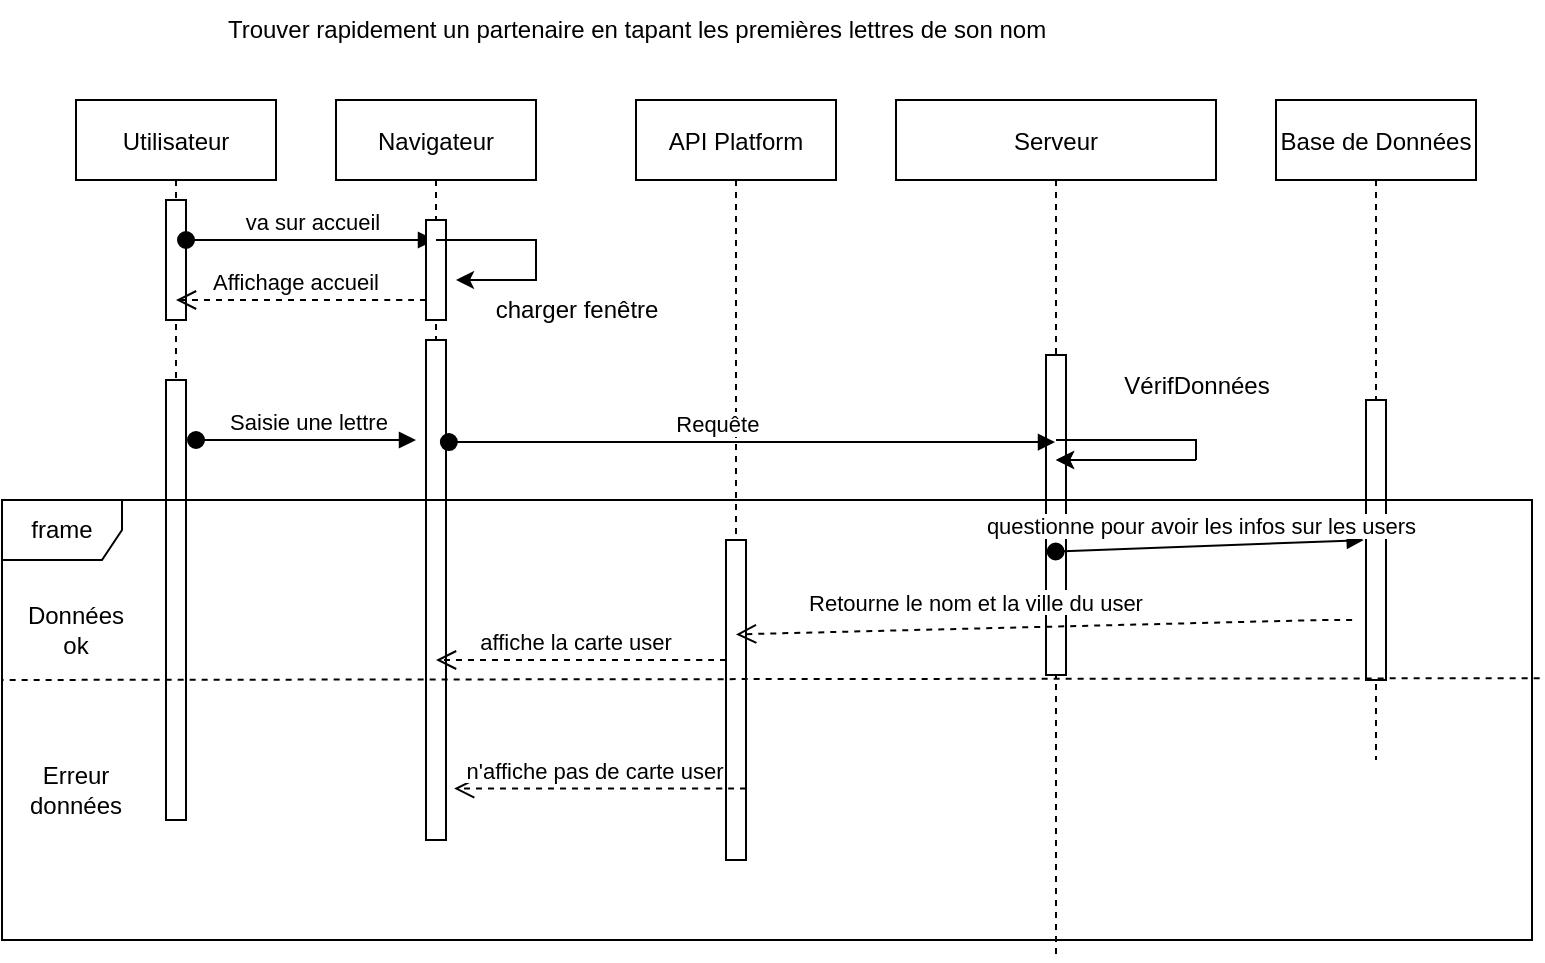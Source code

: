 <mxfile version="20.2.4" type="github">
  <diagram id="kgpKYQtTHZ0yAKxKKP6v" name="Page-1">
    <mxGraphModel dx="1327" dy="802" grid="1" gridSize="10" guides="1" tooltips="1" connect="1" arrows="1" fold="1" page="1" pageScale="1" pageWidth="850" pageHeight="1100" math="0" shadow="0">
      <root>
        <mxCell id="0" />
        <mxCell id="1" parent="0" />
        <mxCell id="2" value="Serveur" style="shape=umlLifeline;perimeter=lifelinePerimeter;container=1;collapsible=0;recursiveResize=0;rounded=0;shadow=0;strokeWidth=1;" parent="1" vertex="1">
          <mxGeometry x="490" y="60" width="160" height="430" as="geometry" />
        </mxCell>
        <mxCell id="3" value="" style="points=[];perimeter=orthogonalPerimeter;rounded=0;shadow=0;strokeWidth=1;" parent="2" vertex="1">
          <mxGeometry x="75" y="127.5" width="10" height="160" as="geometry" />
        </mxCell>
        <mxCell id="25" value="VérifDonnées" style="text;html=1;align=center;verticalAlign=middle;resizable=0;points=[];autosize=1;strokeColor=none;fillColor=none;" parent="2" vertex="1">
          <mxGeometry x="100" y="127.5" width="100" height="30" as="geometry" />
        </mxCell>
        <mxCell id="5" value="Base de Données" style="shape=umlLifeline;perimeter=lifelinePerimeter;container=1;collapsible=0;recursiveResize=0;rounded=0;shadow=0;strokeWidth=1;" parent="1" vertex="1">
          <mxGeometry x="680" y="60" width="100" height="330" as="geometry" />
        </mxCell>
        <mxCell id="6" value="" style="points=[];perimeter=orthogonalPerimeter;rounded=0;shadow=0;strokeWidth=1;" parent="5" vertex="1">
          <mxGeometry x="45" y="150" width="10" height="140" as="geometry" />
        </mxCell>
        <mxCell id="10" value="Utilisateur" style="shape=umlLifeline;perimeter=lifelinePerimeter;container=1;collapsible=0;recursiveResize=0;rounded=0;shadow=0;strokeWidth=1;" parent="1" vertex="1">
          <mxGeometry x="80" y="60" width="100" height="360" as="geometry" />
        </mxCell>
        <mxCell id="11" value="" style="points=[];perimeter=orthogonalPerimeter;rounded=0;shadow=0;strokeWidth=1;" parent="10" vertex="1">
          <mxGeometry x="45" y="50" width="10" height="60" as="geometry" />
        </mxCell>
        <mxCell id="12" value="va sur accueil" style="verticalAlign=bottom;startArrow=oval;endArrow=block;startSize=8;shadow=0;strokeWidth=1;exitX=1.211;exitY=0.533;exitDx=0;exitDy=0;exitPerimeter=0;" parent="10" target="14" edge="1">
          <mxGeometry x="0.024" relative="1" as="geometry">
            <mxPoint x="55.0" y="70" as="sourcePoint" />
            <mxPoint x="142.89" y="70" as="targetPoint" />
            <mxPoint as="offset" />
          </mxGeometry>
        </mxCell>
        <mxCell id="13" value="" style="points=[];perimeter=orthogonalPerimeter;rounded=0;shadow=0;strokeWidth=1;" parent="10" vertex="1">
          <mxGeometry x="45" y="140" width="10" height="220" as="geometry" />
        </mxCell>
        <mxCell id="14" value="Navigateur" style="shape=umlLifeline;perimeter=lifelinePerimeter;container=1;collapsible=0;recursiveResize=0;rounded=0;shadow=0;strokeWidth=1;" parent="1" vertex="1">
          <mxGeometry x="210" y="60" width="100" height="370" as="geometry" />
        </mxCell>
        <mxCell id="15" value="" style="points=[];perimeter=orthogonalPerimeter;rounded=0;shadow=0;strokeWidth=1;" parent="14" vertex="1">
          <mxGeometry x="45" y="60" width="10" height="50" as="geometry" />
        </mxCell>
        <mxCell id="16" value="" style="endArrow=classic;html=1;rounded=0;endFill=1;" parent="14" edge="1">
          <mxGeometry width="50" height="50" relative="1" as="geometry">
            <mxPoint x="50" y="70" as="sourcePoint" />
            <mxPoint x="60" y="90" as="targetPoint" />
            <Array as="points">
              <mxPoint x="100" y="70" />
              <mxPoint x="100" y="90" />
            </Array>
          </mxGeometry>
        </mxCell>
        <mxCell id="17" value="Affichage accueil" style="verticalAlign=bottom;endArrow=open;dashed=1;endSize=8;exitX=0;exitY=0.95;shadow=0;strokeWidth=1;" parent="14" target="10" edge="1">
          <mxGeometry x="0.037" relative="1" as="geometry">
            <mxPoint x="-60" y="100" as="targetPoint" />
            <mxPoint x="45" y="100.0" as="sourcePoint" />
            <Array as="points">
              <mxPoint x="30" y="100" />
            </Array>
            <mxPoint as="offset" />
          </mxGeometry>
        </mxCell>
        <mxCell id="18" value="" style="points=[];perimeter=orthogonalPerimeter;rounded=0;shadow=0;strokeWidth=1;" parent="14" vertex="1">
          <mxGeometry x="45" y="120" width="10" height="250" as="geometry" />
        </mxCell>
        <mxCell id="19" value="Trouver rapidement un partenaire en tapant les premières lettres de son nom" style="text;html=1;align=center;verticalAlign=middle;resizable=0;points=[];autosize=1;strokeColor=none;fillColor=none;" parent="1" vertex="1">
          <mxGeometry x="145" y="10" width="430" height="30" as="geometry" />
        </mxCell>
        <mxCell id="20" value="charger fenêtre" style="text;html=1;align=center;verticalAlign=middle;resizable=0;points=[];autosize=1;strokeColor=none;fillColor=none;" parent="1" vertex="1">
          <mxGeometry x="280" y="150" width="100" height="30" as="geometry" />
        </mxCell>
        <mxCell id="21" value="API Platform" style="shape=umlLifeline;perimeter=lifelinePerimeter;container=1;collapsible=0;recursiveResize=0;rounded=0;shadow=0;strokeWidth=1;" parent="1" vertex="1">
          <mxGeometry x="360" y="60" width="100" height="380" as="geometry" />
        </mxCell>
        <mxCell id="22" value="" style="points=[];perimeter=orthogonalPerimeter;rounded=0;shadow=0;strokeWidth=1;" parent="21" vertex="1">
          <mxGeometry x="45" y="220" width="10" height="160" as="geometry" />
        </mxCell>
        <mxCell id="23" value="Saisie une lettre" style="verticalAlign=bottom;startArrow=oval;endArrow=block;startSize=8;shadow=0;strokeWidth=1;exitX=1.211;exitY=0.533;exitDx=0;exitDy=0;exitPerimeter=0;" parent="1" edge="1">
          <mxGeometry x="0.024" relative="1" as="geometry">
            <mxPoint x="140" y="230" as="sourcePoint" />
            <mxPoint x="250" y="230" as="targetPoint" />
            <mxPoint as="offset" />
          </mxGeometry>
        </mxCell>
        <mxCell id="24" value="Requête" style="verticalAlign=bottom;startArrow=oval;endArrow=block;startSize=8;shadow=0;strokeWidth=1;exitX=1.211;exitY=0.533;exitDx=0;exitDy=0;exitPerimeter=0;" parent="1" target="2" edge="1">
          <mxGeometry x="-0.111" relative="1" as="geometry">
            <mxPoint x="266.43" y="231.04" as="sourcePoint" />
            <mxPoint x="380.0" y="230.0" as="targetPoint" />
            <mxPoint as="offset" />
          </mxGeometry>
        </mxCell>
        <mxCell id="26" value="affiche la carte user" style="verticalAlign=bottom;endArrow=open;dashed=1;endSize=8;exitX=0;exitY=0.95;shadow=0;strokeWidth=1;" parent="1" target="14" edge="1">
          <mxGeometry x="0.035" relative="1" as="geometry">
            <mxPoint x="300" y="340" as="targetPoint" />
            <mxPoint x="405" y="340.0" as="sourcePoint" />
            <Array as="points">
              <mxPoint x="390" y="340" />
            </Array>
            <mxPoint as="offset" />
          </mxGeometry>
        </mxCell>
        <mxCell id="28" value="Données ok" style="text;html=1;strokeColor=none;fillColor=none;align=center;verticalAlign=middle;whiteSpace=wrap;rounded=0;" parent="1" vertex="1">
          <mxGeometry x="50" y="310" width="60" height="30" as="geometry" />
        </mxCell>
        <mxCell id="29" value="Erreur données" style="text;html=1;strokeColor=none;fillColor=none;align=center;verticalAlign=middle;whiteSpace=wrap;rounded=0;" parent="1" vertex="1">
          <mxGeometry x="50" y="390" width="60" height="30" as="geometry" />
        </mxCell>
        <mxCell id="30" value="n&#39;affiche pas de carte user" style="verticalAlign=bottom;endArrow=open;dashed=1;endSize=8;exitX=0;exitY=0.95;shadow=0;strokeWidth=1;" parent="1" edge="1">
          <mxGeometry x="0.035" relative="1" as="geometry">
            <mxPoint x="269.071" y="404.29" as="targetPoint" />
            <mxPoint x="415" y="404.29" as="sourcePoint" />
            <Array as="points">
              <mxPoint x="400" y="404.29" />
            </Array>
            <mxPoint as="offset" />
          </mxGeometry>
        </mxCell>
        <mxCell id="9" value="frame" style="shape=umlFrame;whiteSpace=wrap;html=1;" parent="1" vertex="1">
          <mxGeometry x="43" y="260" width="765" height="220" as="geometry" />
        </mxCell>
        <mxCell id="27" value="" style="endArrow=none;dashed=1;html=1;rounded=0;entryX=0;entryY=0.409;entryDx=0;entryDy=0;entryPerimeter=0;exitX=1.005;exitY=0.405;exitDx=0;exitDy=0;exitPerimeter=0;" parent="1" source="9" target="9" edge="1">
          <mxGeometry width="50" height="50" relative="1" as="geometry">
            <mxPoint x="740" y="260" as="sourcePoint" />
            <mxPoint x="790" y="210" as="targetPoint" />
          </mxGeometry>
        </mxCell>
        <mxCell id="7JD49NUglz3snV6ZlOEk-31" value="" style="endArrow=none;html=1;rounded=0;" edge="1" parent="1" target="2">
          <mxGeometry width="50" height="50" relative="1" as="geometry">
            <mxPoint x="640" y="240" as="sourcePoint" />
            <mxPoint x="580" y="320" as="targetPoint" />
            <Array as="points">
              <mxPoint x="640" y="230" />
            </Array>
          </mxGeometry>
        </mxCell>
        <mxCell id="7JD49NUglz3snV6ZlOEk-32" value="" style="endArrow=classic;html=1;rounded=0;" edge="1" parent="1" target="2">
          <mxGeometry width="50" height="50" relative="1" as="geometry">
            <mxPoint x="640" y="240" as="sourcePoint" />
            <mxPoint x="620" y="270" as="targetPoint" />
            <Array as="points">
              <mxPoint x="640" y="240" />
            </Array>
          </mxGeometry>
        </mxCell>
        <mxCell id="7JD49NUglz3snV6ZlOEk-33" value="" style="endArrow=classic;html=1;rounded=0;" edge="1" parent="1" target="2">
          <mxGeometry width="50" height="50" relative="1" as="geometry">
            <mxPoint x="640" y="240" as="sourcePoint" />
            <mxPoint x="570.267" y="240" as="targetPoint" />
            <Array as="points">
              <mxPoint x="640" y="240" />
              <mxPoint x="620" y="240" />
            </Array>
          </mxGeometry>
        </mxCell>
        <mxCell id="7" value="questionne pour avoir les infos sur les users" style="verticalAlign=bottom;startArrow=oval;endArrow=block;startSize=8;shadow=0;strokeWidth=1;entryX=0.89;entryY=0.091;entryDx=0;entryDy=0;entryPerimeter=0;exitX=0.499;exitY=0.525;exitDx=0;exitDy=0;exitPerimeter=0;" parent="1" target="9" edge="1" source="2">
          <mxGeometry x="-0.05" y="1" relative="1" as="geometry">
            <mxPoint x="545.0" y="290.0" as="sourcePoint" />
            <mxPoint x="818.07" y="290.0" as="targetPoint" />
            <mxPoint as="offset" />
          </mxGeometry>
        </mxCell>
        <mxCell id="8" value="Retourne le nom et la ville du user" style="verticalAlign=bottom;endArrow=open;dashed=1;endSize=8;exitX=0;exitY=0.95;shadow=0;strokeWidth=1;entryX=1.194;entryY=0.295;entryDx=0;entryDy=0;entryPerimeter=0;" parent="1" edge="1">
          <mxGeometry x="0.22" y="-4" relative="1" as="geometry">
            <mxPoint x="410.0" y="327.2" as="targetPoint" />
            <mxPoint x="718.06" y="320.0" as="sourcePoint" />
            <Array as="points">
              <mxPoint x="703.06" y="320" />
            </Array>
            <mxPoint as="offset" />
          </mxGeometry>
        </mxCell>
      </root>
    </mxGraphModel>
  </diagram>
</mxfile>
